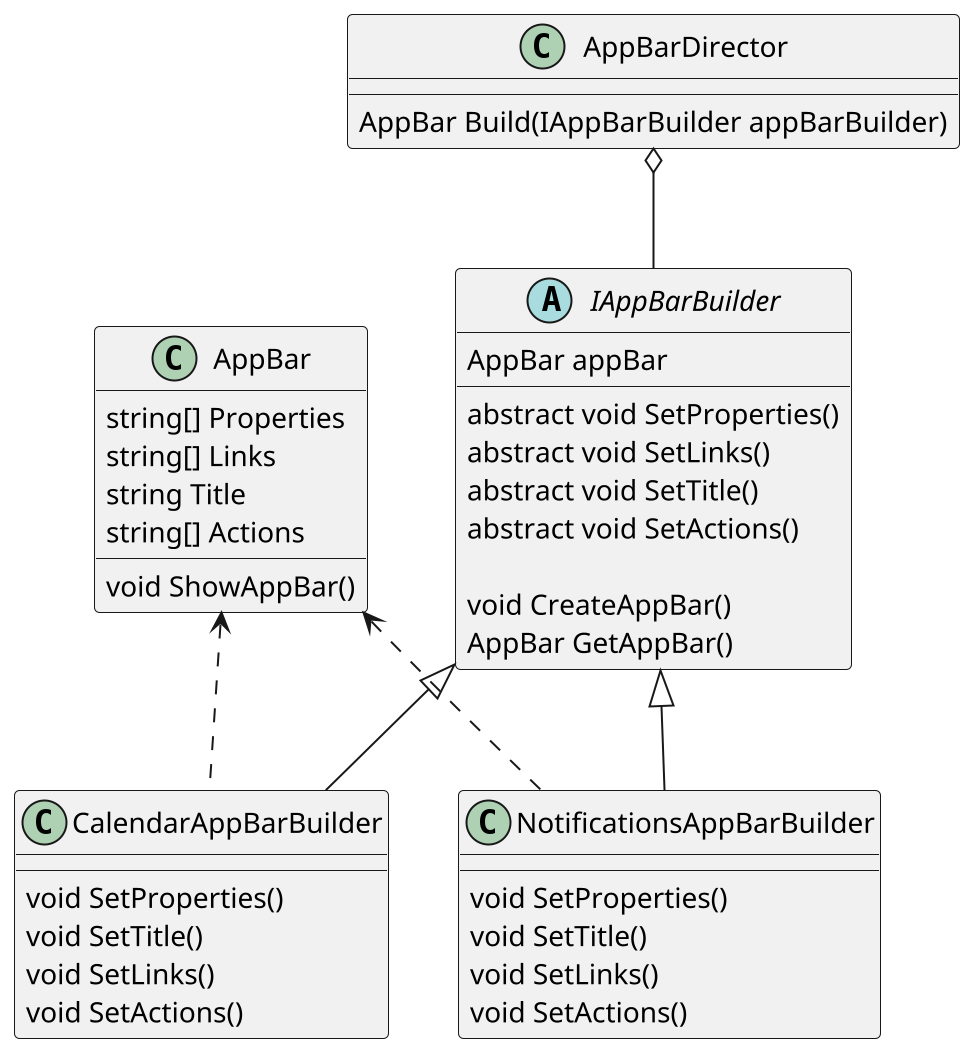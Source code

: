 @startuml
scale 2
class AppBar {
    string[] Properties
    string[] Links
    string Title
    string[] Actions

    void ShowAppBar()
}

abstract class IAppBarBuilder {
    AppBar appBar

    abstract void SetProperties()
    abstract void SetLinks()
    abstract void SetTitle()
    abstract void SetActions()
    
    void CreateAppBar()
    AppBar GetAppBar()
}

class CalendarAppBarBuilder {
    void SetProperties()
    void SetTitle()
    void SetLinks()
    void SetActions()
}

class NotificationsAppBarBuilder {
    void SetProperties()
    void SetTitle()
    void SetLinks()
    void SetActions()
}

class AppBarDirector {
    AppBar Build(IAppBarBuilder appBarBuilder)
}

' IAppBarBuilder *-- AppBar
IAppBarBuilder <|-- CalendarAppBarBuilder
IAppBarBuilder <|-- NotificationsAppBarBuilder
AppBarDirector o-- IAppBarBuilder
AppBar <.. CalendarAppBarBuilder
AppBar <.. NotificationsAppBarBuilder

@enduml